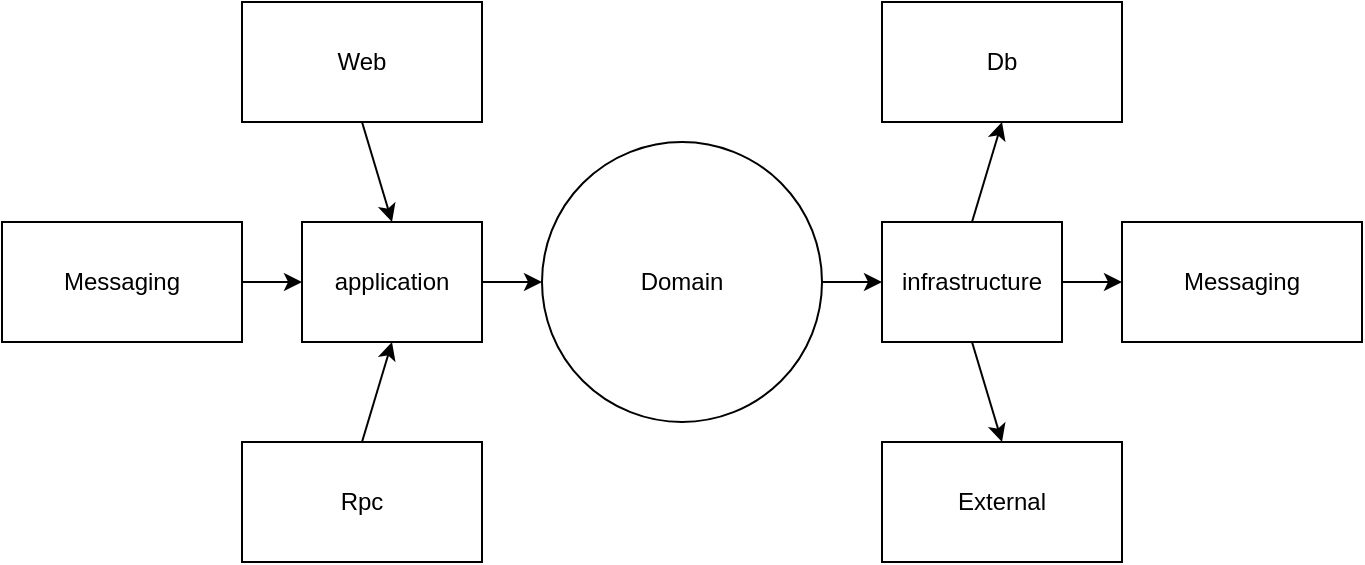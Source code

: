 <mxfile version="14.6.13" type="github">
  <diagram id="ngQ7Vl1uQFzhNSxYuLYg" name="Page-1">
    <mxGraphModel dx="2066" dy="1076" grid="1" gridSize="10" guides="1" tooltips="1" connect="1" arrows="1" fold="1" page="1" pageScale="1" pageWidth="700" pageHeight="1000" math="0" shadow="0">
      <root>
        <mxCell id="0" />
        <mxCell id="1" parent="0" />
        <mxCell id="qRCUkhhy2Qlw3t5zqcsH-18" style="edgeStyle=none;rounded=0;orthogonalLoop=1;jettySize=auto;html=1;exitX=0.5;exitY=1;exitDx=0;exitDy=0;entryX=0.5;entryY=0;entryDx=0;entryDy=0;" parent="1" source="qRCUkhhy2Qlw3t5zqcsH-2" target="qRCUkhhy2Qlw3t5zqcsH-13" edge="1">
          <mxGeometry relative="1" as="geometry" />
        </mxCell>
        <mxCell id="qRCUkhhy2Qlw3t5zqcsH-2" value="Web" style="rounded=0;whiteSpace=wrap;html=1;" parent="1" vertex="1">
          <mxGeometry x="120" y="220" width="120" height="60" as="geometry" />
        </mxCell>
        <mxCell id="qRCUkhhy2Qlw3t5zqcsH-14" style="edgeStyle=none;rounded=0;orthogonalLoop=1;jettySize=auto;html=1;exitX=1;exitY=0.5;exitDx=0;exitDy=0;entryX=0;entryY=0.5;entryDx=0;entryDy=0;" parent="1" source="qRCUkhhy2Qlw3t5zqcsH-3" target="qRCUkhhy2Qlw3t5zqcsH-13" edge="1">
          <mxGeometry relative="1" as="geometry" />
        </mxCell>
        <mxCell id="qRCUkhhy2Qlw3t5zqcsH-3" value="Messaging" style="rounded=0;whiteSpace=wrap;html=1;" parent="1" vertex="1">
          <mxGeometry y="330" width="120" height="60" as="geometry" />
        </mxCell>
        <mxCell id="qRCUkhhy2Qlw3t5zqcsH-19" style="edgeStyle=none;rounded=0;orthogonalLoop=1;jettySize=auto;html=1;exitX=0.5;exitY=0;exitDx=0;exitDy=0;entryX=0.5;entryY=1;entryDx=0;entryDy=0;" parent="1" source="qRCUkhhy2Qlw3t5zqcsH-4" target="qRCUkhhy2Qlw3t5zqcsH-13" edge="1">
          <mxGeometry relative="1" as="geometry" />
        </mxCell>
        <mxCell id="qRCUkhhy2Qlw3t5zqcsH-4" value="Rpc" style="rounded=0;whiteSpace=wrap;html=1;" parent="1" vertex="1">
          <mxGeometry x="120" y="440" width="120" height="60" as="geometry" />
        </mxCell>
        <mxCell id="qRCUkhhy2Qlw3t5zqcsH-5" value="&lt;span&gt;Db&lt;/span&gt;" style="rounded=0;whiteSpace=wrap;html=1;" parent="1" vertex="1">
          <mxGeometry x="440" y="220" width="120" height="60" as="geometry" />
        </mxCell>
        <mxCell id="qRCUkhhy2Qlw3t5zqcsH-6" value="&lt;span&gt;Messaging&lt;/span&gt;" style="rounded=0;whiteSpace=wrap;html=1;" parent="1" vertex="1">
          <mxGeometry x="560" y="330" width="120" height="60" as="geometry" />
        </mxCell>
        <mxCell id="qRCUkhhy2Qlw3t5zqcsH-7" value="External" style="rounded=0;whiteSpace=wrap;html=1;" parent="1" vertex="1">
          <mxGeometry x="440" y="440" width="120" height="60" as="geometry" />
        </mxCell>
        <mxCell id="qRCUkhhy2Qlw3t5zqcsH-15" style="edgeStyle=none;rounded=0;orthogonalLoop=1;jettySize=auto;html=1;exitX=0.5;exitY=0;exitDx=0;exitDy=0;entryX=0.5;entryY=1;entryDx=0;entryDy=0;" parent="1" source="qRCUkhhy2Qlw3t5zqcsH-8" target="qRCUkhhy2Qlw3t5zqcsH-5" edge="1">
          <mxGeometry relative="1" as="geometry" />
        </mxCell>
        <mxCell id="qRCUkhhy2Qlw3t5zqcsH-16" style="edgeStyle=none;rounded=0;orthogonalLoop=1;jettySize=auto;html=1;exitX=1;exitY=0.5;exitDx=0;exitDy=0;" parent="1" source="qRCUkhhy2Qlw3t5zqcsH-8" target="qRCUkhhy2Qlw3t5zqcsH-6" edge="1">
          <mxGeometry relative="1" as="geometry" />
        </mxCell>
        <mxCell id="qRCUkhhy2Qlw3t5zqcsH-17" style="edgeStyle=none;rounded=0;orthogonalLoop=1;jettySize=auto;html=1;exitX=0.5;exitY=1;exitDx=0;exitDy=0;entryX=0.5;entryY=0;entryDx=0;entryDy=0;" parent="1" source="qRCUkhhy2Qlw3t5zqcsH-8" target="qRCUkhhy2Qlw3t5zqcsH-7" edge="1">
          <mxGeometry relative="1" as="geometry" />
        </mxCell>
        <mxCell id="qRCUkhhy2Qlw3t5zqcsH-8" value="infrastructure" style="rounded=0;whiteSpace=wrap;html=1;" parent="1" vertex="1">
          <mxGeometry x="440" y="330" width="90" height="60" as="geometry" />
        </mxCell>
        <mxCell id="Vt8bDE5-zlE_h-U58SHd-2" style="edgeStyle=orthogonalEdgeStyle;rounded=0;orthogonalLoop=1;jettySize=auto;html=1;" edge="1" parent="1" source="qRCUkhhy2Qlw3t5zqcsH-13" target="qRCUkhhy2Qlw3t5zqcsH-20">
          <mxGeometry relative="1" as="geometry" />
        </mxCell>
        <mxCell id="qRCUkhhy2Qlw3t5zqcsH-13" value="application" style="rounded=0;whiteSpace=wrap;html=1;" parent="1" vertex="1">
          <mxGeometry x="150" y="330" width="90" height="60" as="geometry" />
        </mxCell>
        <mxCell id="Vt8bDE5-zlE_h-U58SHd-1" style="edgeStyle=orthogonalEdgeStyle;rounded=0;orthogonalLoop=1;jettySize=auto;html=1;" edge="1" parent="1" source="qRCUkhhy2Qlw3t5zqcsH-20" target="qRCUkhhy2Qlw3t5zqcsH-8">
          <mxGeometry relative="1" as="geometry" />
        </mxCell>
        <mxCell id="qRCUkhhy2Qlw3t5zqcsH-20" value="Domain" style="ellipse;whiteSpace=wrap;html=1;aspect=fixed;" parent="1" vertex="1">
          <mxGeometry x="270" y="290" width="140" height="140" as="geometry" />
        </mxCell>
      </root>
    </mxGraphModel>
  </diagram>
</mxfile>
